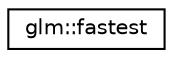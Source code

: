 digraph "Graphical Class Hierarchy"
{
  edge [fontname="Helvetica",fontsize="10",labelfontname="Helvetica",labelfontsize="10"];
  node [fontname="Helvetica",fontsize="10",shape=record];
  rankdir="LR";
  Node1 [label="glm::fastest",height=0.2,width=0.4,color="black", fillcolor="white", style="filled",URL="$classglm_1_1fastest.html"];
}
